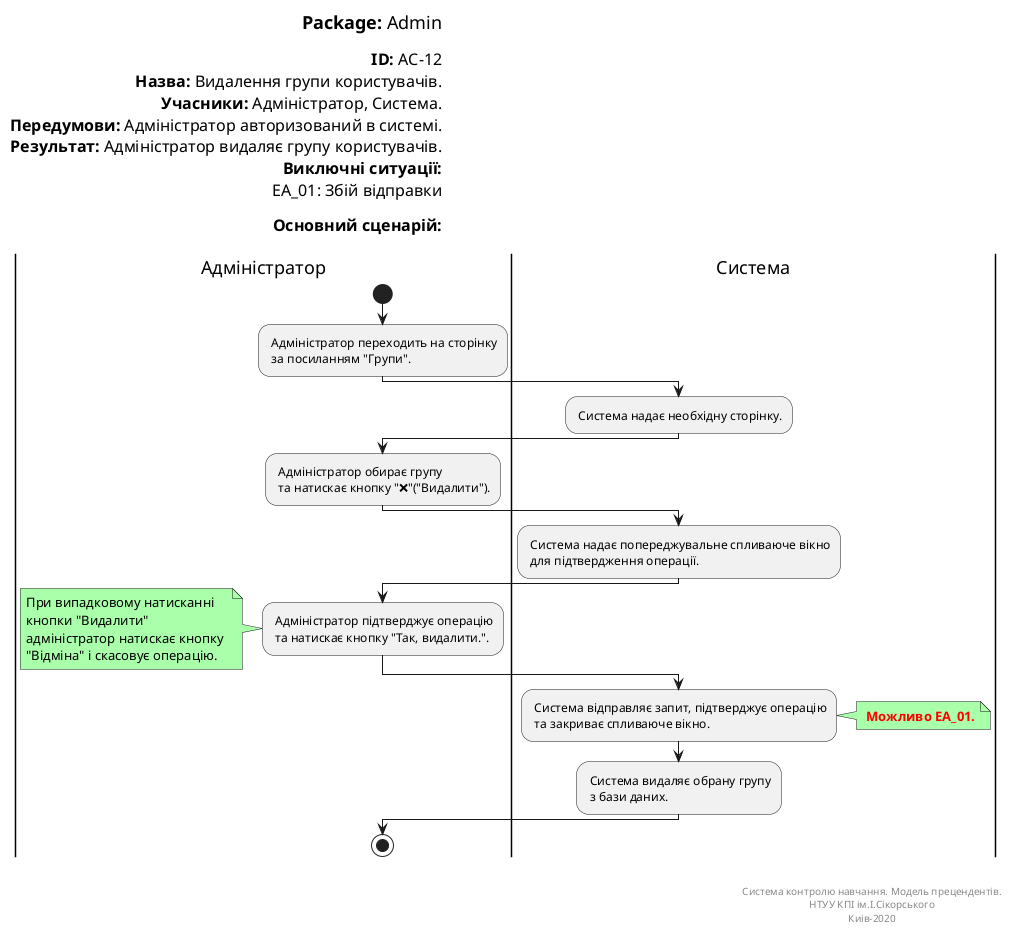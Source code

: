 @startuml
left header
<font color=000 size=18><b>Package:</b> Admin

<font color=000 size=16><b>ID:</b> AC-12
<font color=000 size=16><b>Назва:</b> Видалення групи користувачів.
<font color=000 size=16><b>Учасники:</b> Адміністратор, Система.
<font color=000 size=16><b>Передумови:</b> Адміністратор авторизований в системі.
<font color=000 size=16><b>Результат:</b> Адміністратор видаляє групу користувачів.
<font color=000 size=16><b>Виключні ситуації:</b>
<font color=000 size=16> EA_01: Збій відправки

<font color=000 size=16><b>Основний сценарій:</b>

end header

|Адміністратор|
start
: Адміністратор переходить на сторінку 
 за посиланням "Групи".;

|Система|
: Система надає необхідну сторінку.;

|Адміністратор|
: Адміністратор обирає групу
 та натискає кнопку "❌"("Видалити").;

|Система|
: Система надає попереджувальне спливаюче вікно
 для підтвердження операції.;

|Адміністратор|
: Адміністратор підтверджує операцію
 та натискає кнопку "Так, видалити.".;

note left #aaffaa
При випадковому натисканні 
кнопки "Видалити"
адміністратор натискає кнопку 
"Відміна" і скасовує операцію.
end note

|Система|
: Система відправляє запит, підтверджує операцію
 та закриває спливаюче вікно.;

note right #aaffaa
<font color=red><b> Можливо EA_01.
end note

: Система видаляє обрану групу
 з бази даних.;

|Адміністратор|
stop;

right footer


Система контролю навчання. Модель прецендентів.
НТУУ КПІ ім.І.Сікорського
Киів-2020
end footer
@enduml
